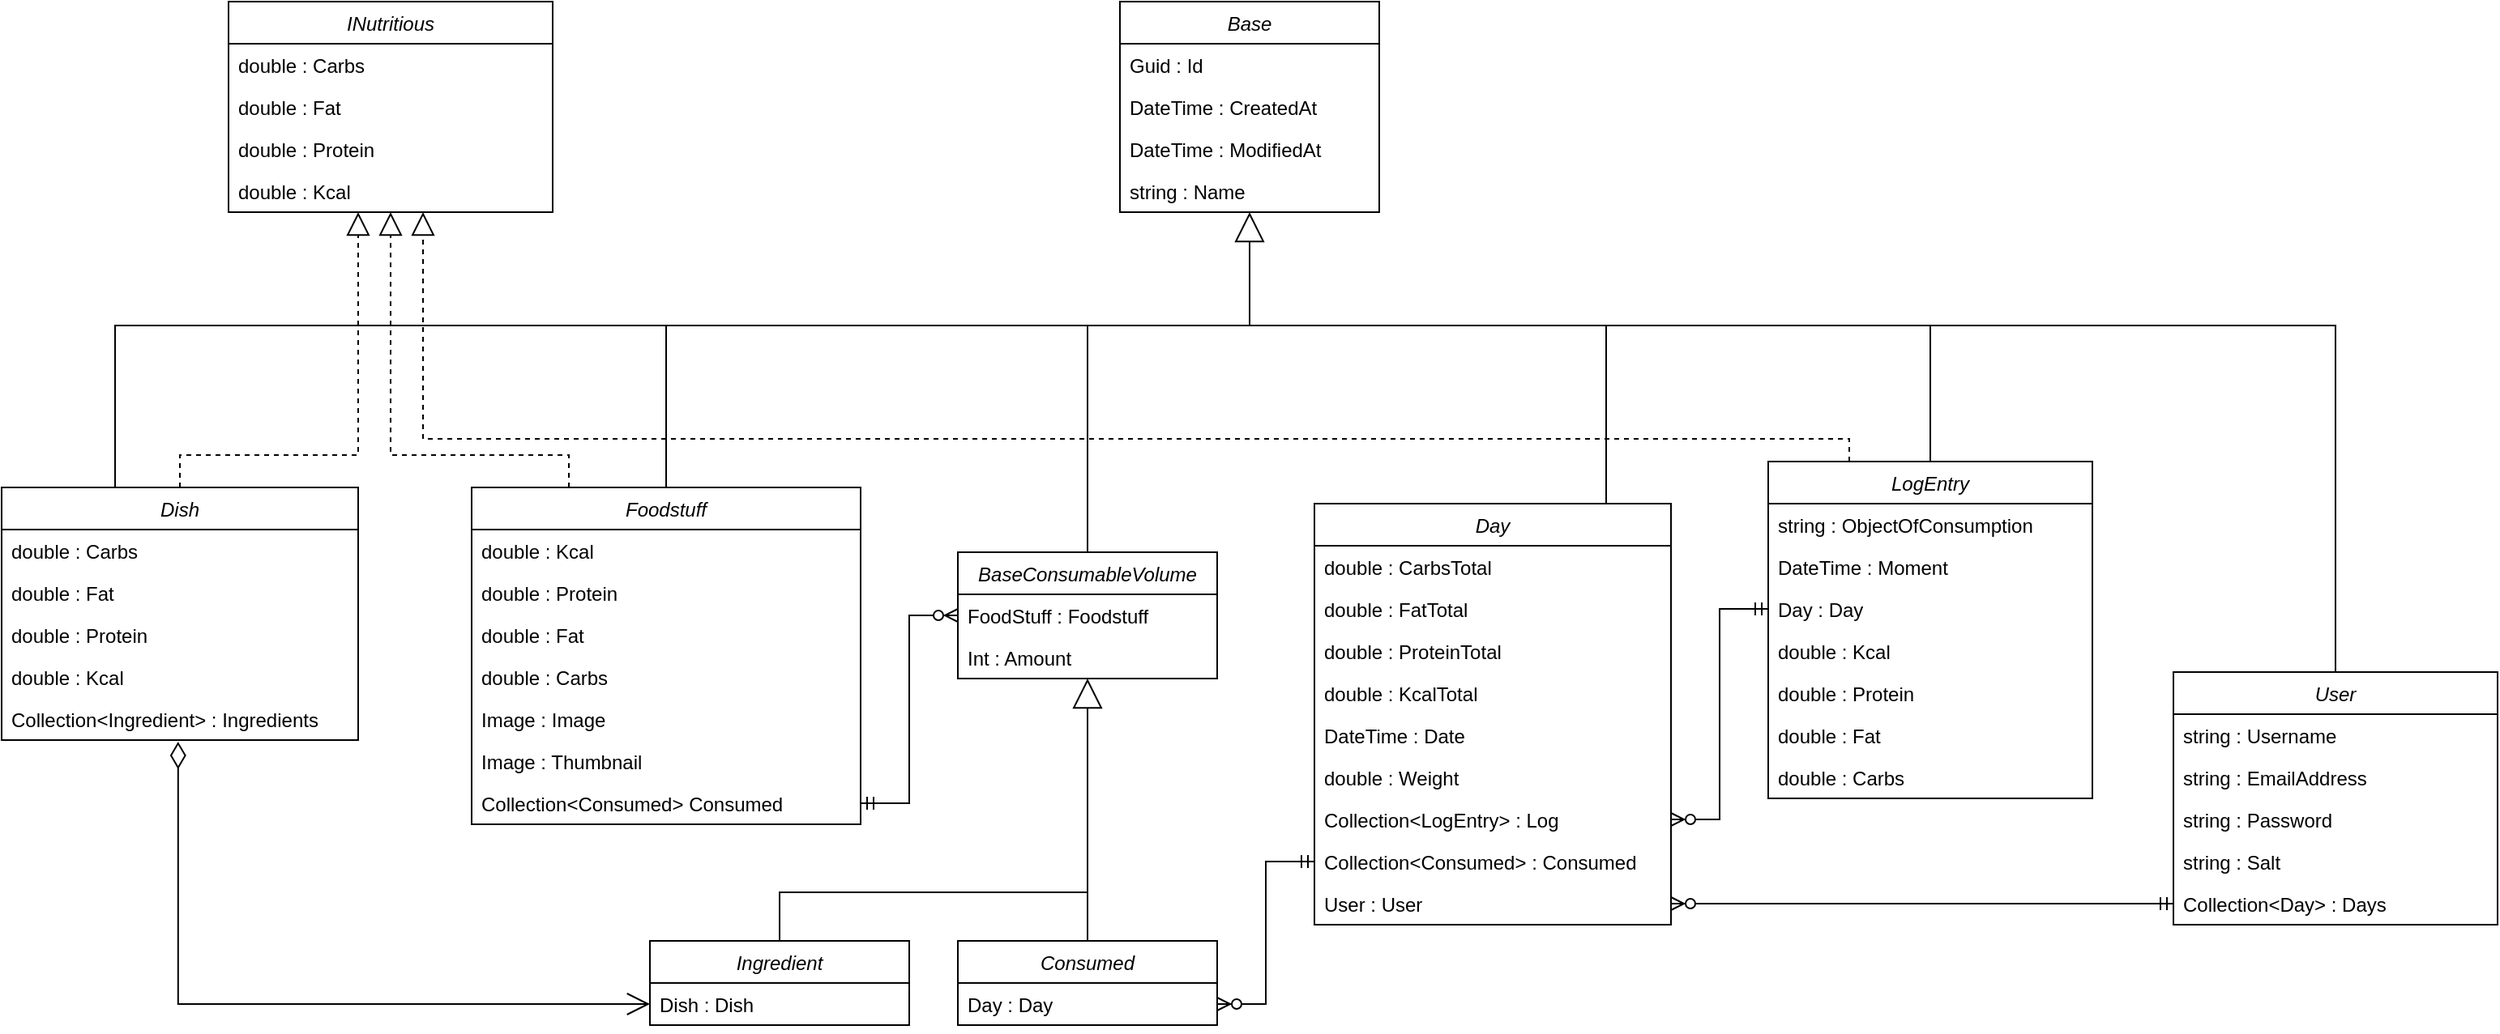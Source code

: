 <mxfile version="18.0.7" type="device"><diagram id="C5RBs43oDa-KdzZeNtuy" name="Page-1"><mxGraphModel dx="1422" dy="794" grid="1" gridSize="10" guides="1" tooltips="1" connect="1" arrows="1" fold="1" page="1" pageScale="1" pageWidth="827" pageHeight="1169" math="0" shadow="0"><root><mxCell id="WIyWlLk6GJQsqaUBKTNV-0"/><mxCell id="WIyWlLk6GJQsqaUBKTNV-1" parent="WIyWlLk6GJQsqaUBKTNV-0"/><mxCell id="zkfFHV4jXpPFQw0GAbJ--0" value="Foodstuff" style="swimlane;fontStyle=2;align=center;verticalAlign=top;childLayout=stackLayout;horizontal=1;startSize=26;horizontalStack=0;resizeParent=1;resizeLast=0;collapsible=1;marginBottom=0;rounded=0;shadow=0;strokeWidth=1;" parent="WIyWlLk6GJQsqaUBKTNV-1" vertex="1"><mxGeometry x="300" y="300" width="240" height="208" as="geometry"><mxRectangle x="280" y="300" width="160" height="26" as="alternateBounds"/></mxGeometry></mxCell><mxCell id="zkfFHV4jXpPFQw0GAbJ--1" value="double : Kcal" style="text;align=left;verticalAlign=top;spacingLeft=4;spacingRight=4;overflow=hidden;rotatable=0;points=[[0,0.5],[1,0.5]];portConstraint=eastwest;" parent="zkfFHV4jXpPFQw0GAbJ--0" vertex="1"><mxGeometry y="26" width="240" height="26" as="geometry"/></mxCell><mxCell id="zkfFHV4jXpPFQw0GAbJ--2" value="double : Protein" style="text;align=left;verticalAlign=top;spacingLeft=4;spacingRight=4;overflow=hidden;rotatable=0;points=[[0,0.5],[1,0.5]];portConstraint=eastwest;rounded=0;shadow=0;html=0;" parent="zkfFHV4jXpPFQw0GAbJ--0" vertex="1"><mxGeometry y="52" width="240" height="26" as="geometry"/></mxCell><mxCell id="zkfFHV4jXpPFQw0GAbJ--3" value="double : Fat" style="text;align=left;verticalAlign=top;spacingLeft=4;spacingRight=4;overflow=hidden;rotatable=0;points=[[0,0.5],[1,0.5]];portConstraint=eastwest;rounded=0;shadow=0;html=0;" parent="zkfFHV4jXpPFQw0GAbJ--0" vertex="1"><mxGeometry y="78" width="240" height="26" as="geometry"/></mxCell><mxCell id="a9QoW1lIXUyq1pUz_RKB-8" value="double : Carbs" style="text;align=left;verticalAlign=top;spacingLeft=4;spacingRight=4;overflow=hidden;rotatable=0;points=[[0,0.5],[1,0.5]];portConstraint=eastwest;rounded=0;shadow=0;html=0;" vertex="1" parent="zkfFHV4jXpPFQw0GAbJ--0"><mxGeometry y="104" width="240" height="26" as="geometry"/></mxCell><mxCell id="a9QoW1lIXUyq1pUz_RKB-9" value="Image : Image" style="text;align=left;verticalAlign=top;spacingLeft=4;spacingRight=4;overflow=hidden;rotatable=0;points=[[0,0.5],[1,0.5]];portConstraint=eastwest;rounded=0;shadow=0;html=0;" vertex="1" parent="zkfFHV4jXpPFQw0GAbJ--0"><mxGeometry y="130" width="240" height="26" as="geometry"/></mxCell><mxCell id="a9QoW1lIXUyq1pUz_RKB-10" value="Image : Thumbnail" style="text;align=left;verticalAlign=top;spacingLeft=4;spacingRight=4;overflow=hidden;rotatable=0;points=[[0,0.5],[1,0.5]];portConstraint=eastwest;rounded=0;shadow=0;html=0;" vertex="1" parent="zkfFHV4jXpPFQw0GAbJ--0"><mxGeometry y="156" width="240" height="26" as="geometry"/></mxCell><mxCell id="a9QoW1lIXUyq1pUz_RKB-48" value="Collection&lt;Consumed&gt; Consumed" style="text;align=left;verticalAlign=top;spacingLeft=4;spacingRight=4;overflow=hidden;rotatable=0;points=[[0,0.5],[1,0.5]];portConstraint=eastwest;rounded=0;shadow=0;html=0;" vertex="1" parent="zkfFHV4jXpPFQw0GAbJ--0"><mxGeometry y="182" width="240" height="26" as="geometry"/></mxCell><mxCell id="a9QoW1lIXUyq1pUz_RKB-0" value="Base" style="swimlane;fontStyle=2;align=center;verticalAlign=top;childLayout=stackLayout;horizontal=1;startSize=26;horizontalStack=0;resizeParent=1;resizeLast=0;collapsible=1;marginBottom=0;rounded=0;shadow=0;strokeWidth=1;" vertex="1" parent="WIyWlLk6GJQsqaUBKTNV-1"><mxGeometry x="700" width="160" height="130" as="geometry"><mxRectangle x="230" y="140" width="160" height="26" as="alternateBounds"/></mxGeometry></mxCell><mxCell id="a9QoW1lIXUyq1pUz_RKB-1" value="Guid : Id&#10;" style="text;align=left;verticalAlign=top;spacingLeft=4;spacingRight=4;overflow=hidden;rotatable=0;points=[[0,0.5],[1,0.5]];portConstraint=eastwest;" vertex="1" parent="a9QoW1lIXUyq1pUz_RKB-0"><mxGeometry y="26" width="160" height="26" as="geometry"/></mxCell><mxCell id="a9QoW1lIXUyq1pUz_RKB-2" value="DateTime : CreatedAt&#10;" style="text;align=left;verticalAlign=top;spacingLeft=4;spacingRight=4;overflow=hidden;rotatable=0;points=[[0,0.5],[1,0.5]];portConstraint=eastwest;rounded=0;shadow=0;html=0;" vertex="1" parent="a9QoW1lIXUyq1pUz_RKB-0"><mxGeometry y="52" width="160" height="26" as="geometry"/></mxCell><mxCell id="a9QoW1lIXUyq1pUz_RKB-3" value="DateTime : ModifiedAt" style="text;align=left;verticalAlign=top;spacingLeft=4;spacingRight=4;overflow=hidden;rotatable=0;points=[[0,0.5],[1,0.5]];portConstraint=eastwest;rounded=0;shadow=0;html=0;" vertex="1" parent="a9QoW1lIXUyq1pUz_RKB-0"><mxGeometry y="78" width="160" height="26" as="geometry"/></mxCell><mxCell id="a9QoW1lIXUyq1pUz_RKB-6" value="string : Name" style="text;align=left;verticalAlign=top;spacingLeft=4;spacingRight=4;overflow=hidden;rotatable=0;points=[[0,0.5],[1,0.5]];portConstraint=eastwest;rounded=0;shadow=0;html=0;" vertex="1" parent="a9QoW1lIXUyq1pUz_RKB-0"><mxGeometry y="104" width="160" height="26" as="geometry"/></mxCell><mxCell id="a9QoW1lIXUyq1pUz_RKB-7" value="" style="endArrow=block;endSize=16;endFill=0;html=1;rounded=0;exitX=0.5;exitY=0;exitDx=0;exitDy=0;" edge="1" parent="WIyWlLk6GJQsqaUBKTNV-1" source="zkfFHV4jXpPFQw0GAbJ--0" target="a9QoW1lIXUyq1pUz_RKB-6"><mxGeometry x="-0.5" y="30" width="160" relative="1" as="geometry"><mxPoint x="190" y="230" as="sourcePoint"/><mxPoint x="790" y="160" as="targetPoint"/><Array as="points"><mxPoint x="420" y="200"/><mxPoint x="780" y="200"/></Array><mxPoint as="offset"/></mxGeometry></mxCell><mxCell id="a9QoW1lIXUyq1pUz_RKB-11" value="INutritious" style="swimlane;fontStyle=2;align=center;verticalAlign=top;childLayout=stackLayout;horizontal=1;startSize=26;horizontalStack=0;resizeParent=1;resizeLast=0;collapsible=1;marginBottom=0;rounded=0;shadow=0;strokeWidth=1;" vertex="1" parent="WIyWlLk6GJQsqaUBKTNV-1"><mxGeometry x="150" width="200" height="130" as="geometry"><mxRectangle x="230" y="140" width="160" height="26" as="alternateBounds"/></mxGeometry></mxCell><mxCell id="a9QoW1lIXUyq1pUz_RKB-23" value="double : Carbs" style="text;align=left;verticalAlign=top;spacingLeft=4;spacingRight=4;overflow=hidden;rotatable=0;points=[[0,0.5],[1,0.5]];portConstraint=eastwest;rounded=0;shadow=0;html=0;" vertex="1" parent="a9QoW1lIXUyq1pUz_RKB-11"><mxGeometry y="26" width="200" height="26" as="geometry"/></mxCell><mxCell id="a9QoW1lIXUyq1pUz_RKB-22" value="double : Fat" style="text;align=left;verticalAlign=top;spacingLeft=4;spacingRight=4;overflow=hidden;rotatable=0;points=[[0,0.5],[1,0.5]];portConstraint=eastwest;rounded=0;shadow=0;html=0;" vertex="1" parent="a9QoW1lIXUyq1pUz_RKB-11"><mxGeometry y="52" width="200" height="26" as="geometry"/></mxCell><mxCell id="a9QoW1lIXUyq1pUz_RKB-21" value="double : Protein" style="text;align=left;verticalAlign=top;spacingLeft=4;spacingRight=4;overflow=hidden;rotatable=0;points=[[0,0.5],[1,0.5]];portConstraint=eastwest;rounded=0;shadow=0;html=0;" vertex="1" parent="a9QoW1lIXUyq1pUz_RKB-11"><mxGeometry y="78" width="200" height="26" as="geometry"/></mxCell><mxCell id="a9QoW1lIXUyq1pUz_RKB-20" value="double : Kcal" style="text;align=left;verticalAlign=top;spacingLeft=4;spacingRight=4;overflow=hidden;rotatable=0;points=[[0,0.5],[1,0.5]];portConstraint=eastwest;" vertex="1" parent="a9QoW1lIXUyq1pUz_RKB-11"><mxGeometry y="104" width="200" height="26" as="geometry"/></mxCell><mxCell id="a9QoW1lIXUyq1pUz_RKB-25" value="Day" style="swimlane;fontStyle=2;align=center;verticalAlign=top;childLayout=stackLayout;horizontal=1;startSize=26;horizontalStack=0;resizeParent=1;resizeLast=0;collapsible=1;marginBottom=0;rounded=0;shadow=0;strokeWidth=1;" vertex="1" parent="WIyWlLk6GJQsqaUBKTNV-1"><mxGeometry x="820" y="310" width="220" height="260" as="geometry"><mxRectangle x="230" y="140" width="160" height="26" as="alternateBounds"/></mxGeometry></mxCell><mxCell id="a9QoW1lIXUyq1pUz_RKB-26" value="double : CarbsTotal" style="text;align=left;verticalAlign=top;spacingLeft=4;spacingRight=4;overflow=hidden;rotatable=0;points=[[0,0.5],[1,0.5]];portConstraint=eastwest;rounded=0;shadow=0;html=0;" vertex="1" parent="a9QoW1lIXUyq1pUz_RKB-25"><mxGeometry y="26" width="220" height="26" as="geometry"/></mxCell><mxCell id="a9QoW1lIXUyq1pUz_RKB-27" value="double : FatTotal" style="text;align=left;verticalAlign=top;spacingLeft=4;spacingRight=4;overflow=hidden;rotatable=0;points=[[0,0.5],[1,0.5]];portConstraint=eastwest;rounded=0;shadow=0;html=0;" vertex="1" parent="a9QoW1lIXUyq1pUz_RKB-25"><mxGeometry y="52" width="220" height="26" as="geometry"/></mxCell><mxCell id="a9QoW1lIXUyq1pUz_RKB-28" value="double : ProteinTotal" style="text;align=left;verticalAlign=top;spacingLeft=4;spacingRight=4;overflow=hidden;rotatable=0;points=[[0,0.5],[1,0.5]];portConstraint=eastwest;rounded=0;shadow=0;html=0;" vertex="1" parent="a9QoW1lIXUyq1pUz_RKB-25"><mxGeometry y="78" width="220" height="26" as="geometry"/></mxCell><mxCell id="a9QoW1lIXUyq1pUz_RKB-29" value="double : KcalTotal" style="text;align=left;verticalAlign=top;spacingLeft=4;spacingRight=4;overflow=hidden;rotatable=0;points=[[0,0.5],[1,0.5]];portConstraint=eastwest;" vertex="1" parent="a9QoW1lIXUyq1pUz_RKB-25"><mxGeometry y="104" width="220" height="26" as="geometry"/></mxCell><mxCell id="a9QoW1lIXUyq1pUz_RKB-31" value="DateTime : Date" style="text;align=left;verticalAlign=top;spacingLeft=4;spacingRight=4;overflow=hidden;rotatable=0;points=[[0,0.5],[1,0.5]];portConstraint=eastwest;" vertex="1" parent="a9QoW1lIXUyq1pUz_RKB-25"><mxGeometry y="130" width="220" height="26" as="geometry"/></mxCell><mxCell id="a9QoW1lIXUyq1pUz_RKB-32" value="double : Weight" style="text;align=left;verticalAlign=top;spacingLeft=4;spacingRight=4;overflow=hidden;rotatable=0;points=[[0,0.5],[1,0.5]];portConstraint=eastwest;" vertex="1" parent="a9QoW1lIXUyq1pUz_RKB-25"><mxGeometry y="156" width="220" height="26" as="geometry"/></mxCell><mxCell id="a9QoW1lIXUyq1pUz_RKB-97" value="Collection&lt;LogEntry&gt; : Log&#10;" style="text;align=left;verticalAlign=top;spacingLeft=4;spacingRight=4;overflow=hidden;rotatable=0;points=[[0,0.5],[1,0.5]];portConstraint=eastwest;" vertex="1" parent="a9QoW1lIXUyq1pUz_RKB-25"><mxGeometry y="182" width="220" height="26" as="geometry"/></mxCell><mxCell id="a9QoW1lIXUyq1pUz_RKB-53" value="Collection&lt;Consumed&gt; : Consumed&#10;" style="text;align=left;verticalAlign=top;spacingLeft=4;spacingRight=4;overflow=hidden;rotatable=0;points=[[0,0.5],[1,0.5]];portConstraint=eastwest;" vertex="1" parent="a9QoW1lIXUyq1pUz_RKB-25"><mxGeometry y="208" width="220" height="26" as="geometry"/></mxCell><mxCell id="a9QoW1lIXUyq1pUz_RKB-33" value="User : User" style="text;align=left;verticalAlign=top;spacingLeft=4;spacingRight=4;overflow=hidden;rotatable=0;points=[[0,0.5],[1,0.5]];portConstraint=eastwest;" vertex="1" parent="a9QoW1lIXUyq1pUz_RKB-25"><mxGeometry y="234" width="220" height="26" as="geometry"/></mxCell><mxCell id="a9QoW1lIXUyq1pUz_RKB-34" value="Consumed&#10;" style="swimlane;fontStyle=2;align=center;verticalAlign=top;childLayout=stackLayout;horizontal=1;startSize=26;horizontalStack=0;resizeParent=1;resizeLast=0;collapsible=1;marginBottom=0;rounded=0;shadow=0;strokeWidth=1;" vertex="1" parent="WIyWlLk6GJQsqaUBKTNV-1"><mxGeometry x="600" y="580" width="160" height="52" as="geometry"><mxRectangle x="230" y="140" width="160" height="26" as="alternateBounds"/></mxGeometry></mxCell><mxCell id="a9QoW1lIXUyq1pUz_RKB-79" value="Day : Day" style="text;align=left;verticalAlign=top;spacingLeft=4;spacingRight=4;overflow=hidden;rotatable=0;points=[[0,0.5],[1,0.5]];portConstraint=eastwest;rounded=0;shadow=0;html=0;" vertex="1" parent="a9QoW1lIXUyq1pUz_RKB-34"><mxGeometry y="26" width="160" height="26" as="geometry"/></mxCell><mxCell id="a9QoW1lIXUyq1pUz_RKB-40" value="" style="endArrow=none;html=1;rounded=0;" edge="1" parent="WIyWlLk6GJQsqaUBKTNV-1"><mxGeometry width="50" height="50" relative="1" as="geometry"><mxPoint x="760" y="200" as="sourcePoint"/><mxPoint x="1000" y="310" as="targetPoint"/><Array as="points"><mxPoint x="1000" y="200"/></Array></mxGeometry></mxCell><mxCell id="a9QoW1lIXUyq1pUz_RKB-41" value="" style="endArrow=none;html=1;rounded=0;exitX=0.5;exitY=0;exitDx=0;exitDy=0;" edge="1" parent="WIyWlLk6GJQsqaUBKTNV-1" source="a9QoW1lIXUyq1pUz_RKB-85"><mxGeometry width="50" height="50" relative="1" as="geometry"><mxPoint x="680" y="330" as="sourcePoint"/><mxPoint x="680" y="200" as="targetPoint"/></mxGeometry></mxCell><mxCell id="a9QoW1lIXUyq1pUz_RKB-52" value="" style="edgeStyle=entityRelationEdgeStyle;fontSize=12;html=1;endArrow=ERzeroToMany;startArrow=ERmandOne;rounded=0;exitX=1;exitY=0.5;exitDx=0;exitDy=0;" edge="1" parent="WIyWlLk6GJQsqaUBKTNV-1" source="a9QoW1lIXUyq1pUz_RKB-48" target="a9QoW1lIXUyq1pUz_RKB-86"><mxGeometry width="100" height="100" relative="1" as="geometry"><mxPoint x="590" y="340" as="sourcePoint"/><mxPoint x="690" y="240" as="targetPoint"/></mxGeometry></mxCell><mxCell id="a9QoW1lIXUyq1pUz_RKB-54" value="" style="edgeStyle=entityRelationEdgeStyle;fontSize=12;html=1;endArrow=ERzeroToMany;startArrow=ERmandOne;rounded=0;entryX=1;entryY=0.5;entryDx=0;entryDy=0;" edge="1" parent="WIyWlLk6GJQsqaUBKTNV-1" source="a9QoW1lIXUyq1pUz_RKB-53" target="a9QoW1lIXUyq1pUz_RKB-79"><mxGeometry width="100" height="100" relative="1" as="geometry"><mxPoint x="820" y="663" as="sourcePoint"/><mxPoint x="980" y="507" as="targetPoint"/></mxGeometry></mxCell><mxCell id="a9QoW1lIXUyq1pUz_RKB-55" value="Dish" style="swimlane;fontStyle=2;align=center;verticalAlign=top;childLayout=stackLayout;horizontal=1;startSize=26;horizontalStack=0;resizeParent=1;resizeLast=0;collapsible=1;marginBottom=0;rounded=0;shadow=0;strokeWidth=1;" vertex="1" parent="WIyWlLk6GJQsqaUBKTNV-1"><mxGeometry x="10" y="300" width="220" height="156" as="geometry"><mxRectangle x="230" y="140" width="160" height="26" as="alternateBounds"/></mxGeometry></mxCell><mxCell id="a9QoW1lIXUyq1pUz_RKB-69" value="double : Carbs" style="text;align=left;verticalAlign=top;spacingLeft=4;spacingRight=4;overflow=hidden;rotatable=0;points=[[0,0.5],[1,0.5]];portConstraint=eastwest;rounded=0;shadow=0;html=0;" vertex="1" parent="a9QoW1lIXUyq1pUz_RKB-55"><mxGeometry y="26" width="220" height="26" as="geometry"/></mxCell><mxCell id="a9QoW1lIXUyq1pUz_RKB-68" value="double : Fat" style="text;align=left;verticalAlign=top;spacingLeft=4;spacingRight=4;overflow=hidden;rotatable=0;points=[[0,0.5],[1,0.5]];portConstraint=eastwest;rounded=0;shadow=0;html=0;" vertex="1" parent="a9QoW1lIXUyq1pUz_RKB-55"><mxGeometry y="52" width="220" height="26" as="geometry"/></mxCell><mxCell id="a9QoW1lIXUyq1pUz_RKB-67" value="double : Protein" style="text;align=left;verticalAlign=top;spacingLeft=4;spacingRight=4;overflow=hidden;rotatable=0;points=[[0,0.5],[1,0.5]];portConstraint=eastwest;rounded=0;shadow=0;html=0;" vertex="1" parent="a9QoW1lIXUyq1pUz_RKB-55"><mxGeometry y="78" width="220" height="26" as="geometry"/></mxCell><mxCell id="a9QoW1lIXUyq1pUz_RKB-66" value="double : Kcal" style="text;align=left;verticalAlign=top;spacingLeft=4;spacingRight=4;overflow=hidden;rotatable=0;points=[[0,0.5],[1,0.5]];portConstraint=eastwest;" vertex="1" parent="a9QoW1lIXUyq1pUz_RKB-55"><mxGeometry y="104" width="220" height="26" as="geometry"/></mxCell><mxCell id="a9QoW1lIXUyq1pUz_RKB-93" value="Collection&lt;Ingredient&gt; : Ingredients" style="text;align=left;verticalAlign=top;spacingLeft=4;spacingRight=4;overflow=hidden;rotatable=0;points=[[0,0.5],[1,0.5]];portConstraint=eastwest;" vertex="1" parent="a9QoW1lIXUyq1pUz_RKB-55"><mxGeometry y="130" width="220" height="26" as="geometry"/></mxCell><mxCell id="a9QoW1lIXUyq1pUz_RKB-70" value="Ingredient&#10;" style="swimlane;fontStyle=2;align=center;verticalAlign=top;childLayout=stackLayout;horizontal=1;startSize=26;horizontalStack=0;resizeParent=1;resizeLast=0;collapsible=1;marginBottom=0;rounded=0;shadow=0;strokeWidth=1;" vertex="1" parent="WIyWlLk6GJQsqaUBKTNV-1"><mxGeometry x="410" y="580" width="160" height="52" as="geometry"><mxRectangle x="230" y="140" width="160" height="26" as="alternateBounds"/></mxGeometry></mxCell><mxCell id="a9QoW1lIXUyq1pUz_RKB-74" value="Dish : Dish" style="text;align=left;verticalAlign=top;spacingLeft=4;spacingRight=4;overflow=hidden;rotatable=0;points=[[0,0.5],[1,0.5]];portConstraint=eastwest;" vertex="1" parent="a9QoW1lIXUyq1pUz_RKB-70"><mxGeometry y="26" width="160" height="26" as="geometry"/></mxCell><mxCell id="a9QoW1lIXUyq1pUz_RKB-76" value="" style="endArrow=block;dashed=1;endFill=0;endSize=12;html=1;rounded=0;exitX=0.5;exitY=0;exitDx=0;exitDy=0;" edge="1" parent="WIyWlLk6GJQsqaUBKTNV-1" source="a9QoW1lIXUyq1pUz_RKB-55"><mxGeometry width="160" relative="1" as="geometry"><mxPoint x="200" y="230" as="sourcePoint"/><mxPoint x="230" y="130" as="targetPoint"/><Array as="points"><mxPoint x="120" y="280"/><mxPoint x="230" y="280"/></Array></mxGeometry></mxCell><mxCell id="a9QoW1lIXUyq1pUz_RKB-77" value="" style="endArrow=block;dashed=1;endFill=0;endSize=12;html=1;rounded=0;exitX=0.25;exitY=0;exitDx=0;exitDy=0;" edge="1" parent="WIyWlLk6GJQsqaUBKTNV-1" source="zkfFHV4jXpPFQw0GAbJ--0" target="a9QoW1lIXUyq1pUz_RKB-11"><mxGeometry width="160" relative="1" as="geometry"><mxPoint x="230" y="200" as="sourcePoint"/><mxPoint x="390" y="200" as="targetPoint"/><Array as="points"><mxPoint x="360" y="280"/><mxPoint x="250" y="280"/></Array></mxGeometry></mxCell><mxCell id="a9QoW1lIXUyq1pUz_RKB-78" value="" style="endArrow=none;html=1;rounded=0;" edge="1" parent="WIyWlLk6GJQsqaUBKTNV-1"><mxGeometry width="50" height="50" relative="1" as="geometry"><mxPoint x="80" y="300" as="sourcePoint"/><mxPoint x="420" y="200" as="targetPoint"/><Array as="points"><mxPoint x="80" y="200"/></Array></mxGeometry></mxCell><mxCell id="a9QoW1lIXUyq1pUz_RKB-85" value="BaseConsumableVolume" style="swimlane;fontStyle=2;align=center;verticalAlign=top;childLayout=stackLayout;horizontal=1;startSize=26;horizontalStack=0;resizeParent=1;resizeLast=0;collapsible=1;marginBottom=0;rounded=0;shadow=0;strokeWidth=1;" vertex="1" parent="WIyWlLk6GJQsqaUBKTNV-1"><mxGeometry x="600" y="340" width="160" height="78" as="geometry"><mxRectangle x="230" y="140" width="160" height="26" as="alternateBounds"/></mxGeometry></mxCell><mxCell id="a9QoW1lIXUyq1pUz_RKB-86" value="FoodStuff : Foodstuff" style="text;align=left;verticalAlign=top;spacingLeft=4;spacingRight=4;overflow=hidden;rotatable=0;points=[[0,0.5],[1,0.5]];portConstraint=eastwest;rounded=0;shadow=0;html=0;" vertex="1" parent="a9QoW1lIXUyq1pUz_RKB-85"><mxGeometry y="26" width="160" height="26" as="geometry"/></mxCell><mxCell id="a9QoW1lIXUyq1pUz_RKB-87" value="Int : Amount" style="text;align=left;verticalAlign=top;spacingLeft=4;spacingRight=4;overflow=hidden;rotatable=0;points=[[0,0.5],[1,0.5]];portConstraint=eastwest;rounded=0;shadow=0;html=0;" vertex="1" parent="a9QoW1lIXUyq1pUz_RKB-85"><mxGeometry y="52" width="160" height="26" as="geometry"/></mxCell><mxCell id="a9QoW1lIXUyq1pUz_RKB-90" value="" style="endArrow=block;endSize=16;endFill=0;html=1;rounded=0;exitX=0.5;exitY=0;exitDx=0;exitDy=0;" edge="1" parent="WIyWlLk6GJQsqaUBKTNV-1" source="a9QoW1lIXUyq1pUz_RKB-34" target="a9QoW1lIXUyq1pUz_RKB-87"><mxGeometry x="-0.5" y="30" width="160" relative="1" as="geometry"><mxPoint x="210" y="754" as="sourcePoint"/><mxPoint x="700" y="417" as="targetPoint"/><Array as="points"><mxPoint x="680" y="460"/><mxPoint x="680" y="440"/></Array><mxPoint as="offset"/></mxGeometry></mxCell><mxCell id="a9QoW1lIXUyq1pUz_RKB-91" value="" style="endArrow=none;html=1;rounded=0;exitX=0.5;exitY=0;exitDx=0;exitDy=0;" edge="1" parent="WIyWlLk6GJQsqaUBKTNV-1" source="a9QoW1lIXUyq1pUz_RKB-70"><mxGeometry width="50" height="50" relative="1" as="geometry"><mxPoint x="290" y="700" as="sourcePoint"/><mxPoint x="680" y="550" as="targetPoint"/><Array as="points"><mxPoint x="490" y="550"/></Array></mxGeometry></mxCell><mxCell id="a9QoW1lIXUyq1pUz_RKB-92" value="" style="endArrow=open;html=1;endSize=12;startArrow=diamondThin;startSize=14;startFill=0;edgeStyle=orthogonalEdgeStyle;align=left;verticalAlign=bottom;rounded=0;exitX=0.495;exitY=1.038;exitDx=0;exitDy=0;exitPerimeter=0;" edge="1" parent="WIyWlLk6GJQsqaUBKTNV-1" source="a9QoW1lIXUyq1pUz_RKB-93" target="a9QoW1lIXUyq1pUz_RKB-74"><mxGeometry x="-0.898" y="11" relative="1" as="geometry"><mxPoint x="160" y="584" as="sourcePoint"/><mxPoint x="310" y="584" as="targetPoint"/><mxPoint as="offset"/></mxGeometry></mxCell><mxCell id="a9QoW1lIXUyq1pUz_RKB-94" value="LogEntry" style="swimlane;fontStyle=2;align=center;verticalAlign=top;childLayout=stackLayout;horizontal=1;startSize=26;horizontalStack=0;resizeParent=1;resizeLast=0;collapsible=1;marginBottom=0;rounded=0;shadow=0;strokeWidth=1;" vertex="1" parent="WIyWlLk6GJQsqaUBKTNV-1"><mxGeometry x="1100" y="284" width="200" height="208" as="geometry"><mxRectangle x="230" y="140" width="160" height="26" as="alternateBounds"/></mxGeometry></mxCell><mxCell id="a9QoW1lIXUyq1pUz_RKB-95" value="string : ObjectOfConsumption" style="text;align=left;verticalAlign=top;spacingLeft=4;spacingRight=4;overflow=hidden;rotatable=0;points=[[0,0.5],[1,0.5]];portConstraint=eastwest;rounded=0;shadow=0;html=0;" vertex="1" parent="a9QoW1lIXUyq1pUz_RKB-94"><mxGeometry y="26" width="200" height="26" as="geometry"/></mxCell><mxCell id="a9QoW1lIXUyq1pUz_RKB-96" value="DateTime : Moment" style="text;align=left;verticalAlign=top;spacingLeft=4;spacingRight=4;overflow=hidden;rotatable=0;points=[[0,0.5],[1,0.5]];portConstraint=eastwest;rounded=0;shadow=0;html=0;" vertex="1" parent="a9QoW1lIXUyq1pUz_RKB-94"><mxGeometry y="52" width="200" height="26" as="geometry"/></mxCell><mxCell id="a9QoW1lIXUyq1pUz_RKB-98" value="Day : Day" style="text;align=left;verticalAlign=top;spacingLeft=4;spacingRight=4;overflow=hidden;rotatable=0;points=[[0,0.5],[1,0.5]];portConstraint=eastwest;rounded=0;shadow=0;html=0;" vertex="1" parent="a9QoW1lIXUyq1pUz_RKB-94"><mxGeometry y="78" width="200" height="26" as="geometry"/></mxCell><mxCell id="a9QoW1lIXUyq1pUz_RKB-129" value="double : Kcal" style="text;align=left;verticalAlign=top;spacingLeft=4;spacingRight=4;overflow=hidden;rotatable=0;points=[[0,0.5],[1,0.5]];portConstraint=eastwest;" vertex="1" parent="a9QoW1lIXUyq1pUz_RKB-94"><mxGeometry y="104" width="200" height="26" as="geometry"/></mxCell><mxCell id="a9QoW1lIXUyq1pUz_RKB-128" value="double : Protein" style="text;align=left;verticalAlign=top;spacingLeft=4;spacingRight=4;overflow=hidden;rotatable=0;points=[[0,0.5],[1,0.5]];portConstraint=eastwest;rounded=0;shadow=0;html=0;" vertex="1" parent="a9QoW1lIXUyq1pUz_RKB-94"><mxGeometry y="130" width="200" height="26" as="geometry"/></mxCell><mxCell id="a9QoW1lIXUyq1pUz_RKB-127" value="double : Fat" style="text;align=left;verticalAlign=top;spacingLeft=4;spacingRight=4;overflow=hidden;rotatable=0;points=[[0,0.5],[1,0.5]];portConstraint=eastwest;rounded=0;shadow=0;html=0;" vertex="1" parent="a9QoW1lIXUyq1pUz_RKB-94"><mxGeometry y="156" width="200" height="26" as="geometry"/></mxCell><mxCell id="a9QoW1lIXUyq1pUz_RKB-126" value="double : Carbs" style="text;align=left;verticalAlign=top;spacingLeft=4;spacingRight=4;overflow=hidden;rotatable=0;points=[[0,0.5],[1,0.5]];portConstraint=eastwest;rounded=0;shadow=0;html=0;" vertex="1" parent="a9QoW1lIXUyq1pUz_RKB-94"><mxGeometry y="182" width="200" height="26" as="geometry"/></mxCell><mxCell id="a9QoW1lIXUyq1pUz_RKB-99" value="" style="edgeStyle=entityRelationEdgeStyle;fontSize=12;html=1;endArrow=ERzeroToMany;startArrow=ERmandOne;rounded=0;" edge="1" parent="WIyWlLk6GJQsqaUBKTNV-1" source="a9QoW1lIXUyq1pUz_RKB-98" target="a9QoW1lIXUyq1pUz_RKB-97"><mxGeometry width="100" height="100" relative="1" as="geometry"><mxPoint x="1191" y="600" as="sourcePoint"/><mxPoint x="1291" y="500" as="targetPoint"/></mxGeometry></mxCell><mxCell id="a9QoW1lIXUyq1pUz_RKB-100" value="" style="endArrow=none;html=1;rounded=0;exitX=0.5;exitY=0;exitDx=0;exitDy=0;" edge="1" parent="WIyWlLk6GJQsqaUBKTNV-1" source="a9QoW1lIXUyq1pUz_RKB-94"><mxGeometry width="50" height="50" relative="1" as="geometry"><mxPoint x="1220" y="220" as="sourcePoint"/><mxPoint x="930" y="200" as="targetPoint"/><Array as="points"><mxPoint x="1200" y="200"/></Array></mxGeometry></mxCell><mxCell id="a9QoW1lIXUyq1pUz_RKB-101" value="User" style="swimlane;fontStyle=2;align=center;verticalAlign=top;childLayout=stackLayout;horizontal=1;startSize=26;horizontalStack=0;resizeParent=1;resizeLast=0;collapsible=1;marginBottom=0;rounded=0;shadow=0;strokeWidth=1;" vertex="1" parent="WIyWlLk6GJQsqaUBKTNV-1"><mxGeometry x="1350" y="414" width="200" height="156" as="geometry"><mxRectangle x="230" y="140" width="160" height="26" as="alternateBounds"/></mxGeometry></mxCell><mxCell id="a9QoW1lIXUyq1pUz_RKB-102" value="string : Username" style="text;align=left;verticalAlign=top;spacingLeft=4;spacingRight=4;overflow=hidden;rotatable=0;points=[[0,0.5],[1,0.5]];portConstraint=eastwest;rounded=0;shadow=0;html=0;" vertex="1" parent="a9QoW1lIXUyq1pUz_RKB-101"><mxGeometry y="26" width="200" height="26" as="geometry"/></mxCell><mxCell id="a9QoW1lIXUyq1pUz_RKB-103" value="string : EmailAddress" style="text;align=left;verticalAlign=top;spacingLeft=4;spacingRight=4;overflow=hidden;rotatable=0;points=[[0,0.5],[1,0.5]];portConstraint=eastwest;rounded=0;shadow=0;html=0;" vertex="1" parent="a9QoW1lIXUyq1pUz_RKB-101"><mxGeometry y="52" width="200" height="26" as="geometry"/></mxCell><mxCell id="a9QoW1lIXUyq1pUz_RKB-104" value="string : Password" style="text;align=left;verticalAlign=top;spacingLeft=4;spacingRight=4;overflow=hidden;rotatable=0;points=[[0,0.5],[1,0.5]];portConstraint=eastwest;rounded=0;shadow=0;html=0;" vertex="1" parent="a9QoW1lIXUyq1pUz_RKB-101"><mxGeometry y="78" width="200" height="26" as="geometry"/></mxCell><mxCell id="a9QoW1lIXUyq1pUz_RKB-109" value="string : Salt" style="text;align=left;verticalAlign=top;spacingLeft=4;spacingRight=4;overflow=hidden;rotatable=0;points=[[0,0.5],[1,0.5]];portConstraint=eastwest;rounded=0;shadow=0;html=0;" vertex="1" parent="a9QoW1lIXUyq1pUz_RKB-101"><mxGeometry y="104" width="200" height="26" as="geometry"/></mxCell><mxCell id="a9QoW1lIXUyq1pUz_RKB-107" value="Collection&lt;Day&gt; : Days" style="text;align=left;verticalAlign=top;spacingLeft=4;spacingRight=4;overflow=hidden;rotatable=0;points=[[0,0.5],[1,0.5]];portConstraint=eastwest;rounded=0;shadow=0;html=0;" vertex="1" parent="a9QoW1lIXUyq1pUz_RKB-101"><mxGeometry y="130" width="200" height="26" as="geometry"/></mxCell><mxCell id="a9QoW1lIXUyq1pUz_RKB-106" value="" style="endArrow=none;html=1;rounded=0;exitX=0.5;exitY=0;exitDx=0;exitDy=0;" edge="1" parent="WIyWlLk6GJQsqaUBKTNV-1" source="a9QoW1lIXUyq1pUz_RKB-101"><mxGeometry width="50" height="50" relative="1" as="geometry"><mxPoint x="1440" y="230" as="sourcePoint"/><mxPoint x="1200" y="200" as="targetPoint"/><Array as="points"><mxPoint x="1450" y="200"/></Array></mxGeometry></mxCell><mxCell id="a9QoW1lIXUyq1pUz_RKB-108" value="" style="edgeStyle=entityRelationEdgeStyle;fontSize=12;html=1;endArrow=ERzeroToMany;startArrow=ERmandOne;rounded=0;exitX=0;exitY=0.5;exitDx=0;exitDy=0;" edge="1" parent="WIyWlLk6GJQsqaUBKTNV-1" source="a9QoW1lIXUyq1pUz_RKB-107" target="a9QoW1lIXUyq1pUz_RKB-33"><mxGeometry width="100" height="100" relative="1" as="geometry"><mxPoint x="1240" y="476" as="sourcePoint"/><mxPoint x="1180" y="580" as="targetPoint"/></mxGeometry></mxCell><mxCell id="a9QoW1lIXUyq1pUz_RKB-113" value="" style="endArrow=block;dashed=1;endFill=0;endSize=12;html=1;rounded=0;exitX=0.25;exitY=0;exitDx=0;exitDy=0;" edge="1" parent="WIyWlLk6GJQsqaUBKTNV-1" source="a9QoW1lIXUyq1pUz_RKB-94"><mxGeometry width="160" relative="1" as="geometry"><mxPoint x="770" y="250" as="sourcePoint"/><mxPoint x="270" y="130" as="targetPoint"/><Array as="points"><mxPoint x="1150" y="270"/><mxPoint x="270" y="270"/></Array></mxGeometry></mxCell></root></mxGraphModel></diagram></mxfile>